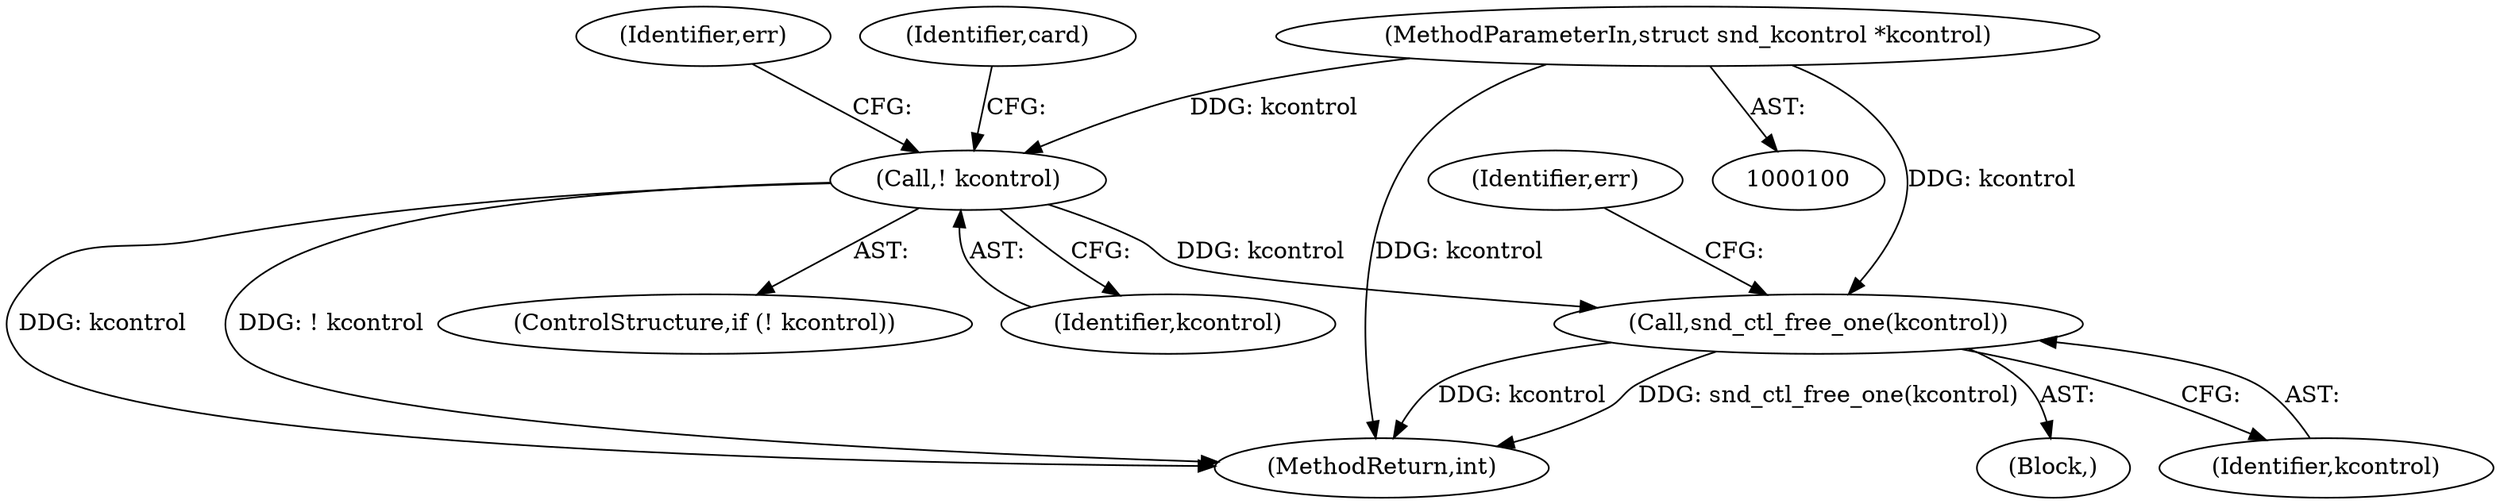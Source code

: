 digraph "0_linux_fd9f26e4eca5d08a27d12c0933fceef76ed9663d@API" {
"1000263" [label="(Call,snd_ctl_free_one(kcontrol))"];
"1000113" [label="(Call,! kcontrol)"];
"1000102" [label="(MethodParameterIn,struct snd_kcontrol *kcontrol)"];
"1000102" [label="(MethodParameterIn,struct snd_kcontrol *kcontrol)"];
"1000113" [label="(Call,! kcontrol)"];
"1000264" [label="(Identifier,kcontrol)"];
"1000267" [label="(MethodReturn,int)"];
"1000116" [label="(Identifier,err)"];
"1000121" [label="(Identifier,card)"];
"1000112" [label="(ControlStructure,if (! kcontrol))"];
"1000114" [label="(Identifier,kcontrol)"];
"1000263" [label="(Call,snd_ctl_free_one(kcontrol))"];
"1000103" [label="(Block,)"];
"1000266" [label="(Identifier,err)"];
"1000263" -> "1000103"  [label="AST: "];
"1000263" -> "1000264"  [label="CFG: "];
"1000264" -> "1000263"  [label="AST: "];
"1000266" -> "1000263"  [label="CFG: "];
"1000263" -> "1000267"  [label="DDG: kcontrol"];
"1000263" -> "1000267"  [label="DDG: snd_ctl_free_one(kcontrol)"];
"1000113" -> "1000263"  [label="DDG: kcontrol"];
"1000102" -> "1000263"  [label="DDG: kcontrol"];
"1000113" -> "1000112"  [label="AST: "];
"1000113" -> "1000114"  [label="CFG: "];
"1000114" -> "1000113"  [label="AST: "];
"1000116" -> "1000113"  [label="CFG: "];
"1000121" -> "1000113"  [label="CFG: "];
"1000113" -> "1000267"  [label="DDG: kcontrol"];
"1000113" -> "1000267"  [label="DDG: ! kcontrol"];
"1000102" -> "1000113"  [label="DDG: kcontrol"];
"1000102" -> "1000100"  [label="AST: "];
"1000102" -> "1000267"  [label="DDG: kcontrol"];
}
